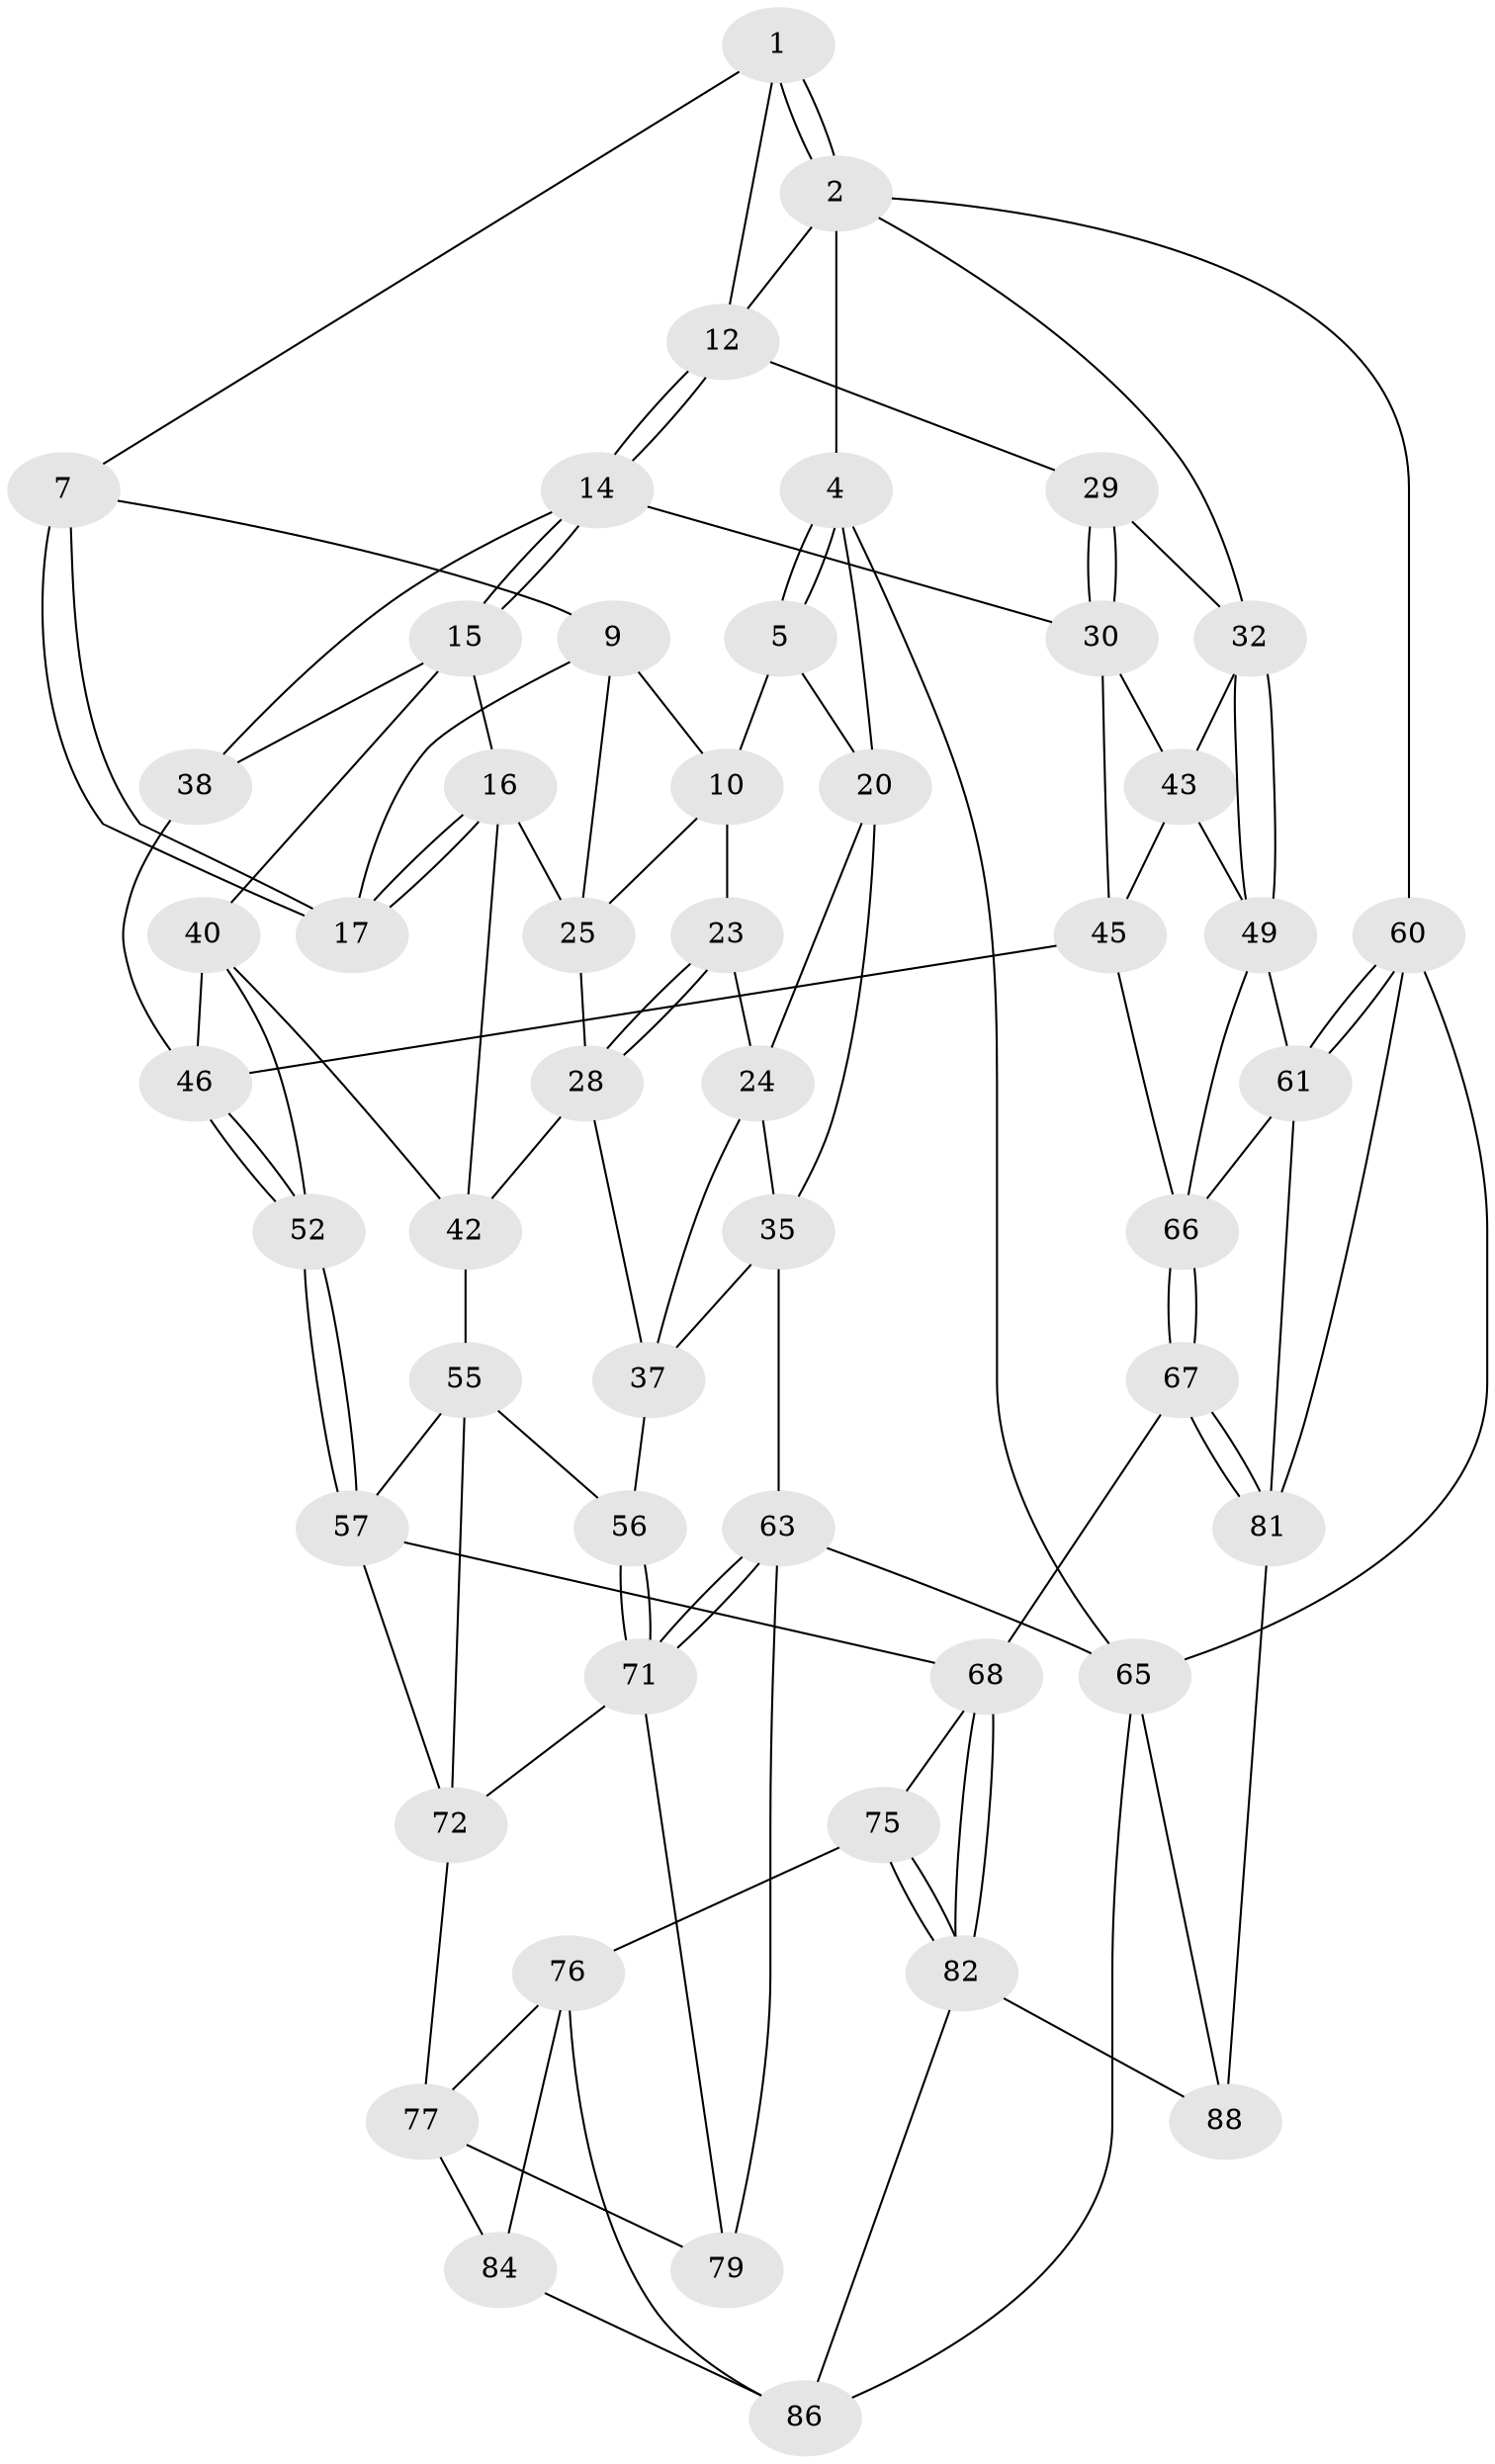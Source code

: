 // original degree distribution, {3: 0.022222222222222223, 5: 0.5555555555555556, 6: 0.2, 4: 0.2222222222222222}
// Generated by graph-tools (version 1.1) at 2025/42/03/06/25 10:42:27]
// undirected, 51 vertices, 114 edges
graph export_dot {
graph [start="1"]
  node [color=gray90,style=filled];
  1 [pos="+0.4338792807402864+0",super="+6"];
  2 [pos="+0.9560957626702198+0",super="+3"];
  4 [pos="+0+0"];
  5 [pos="+0.18734599139315639+0",super="+11"];
  7 [pos="+0.4172990968239871+0.03401653376032813",super="+8"];
  9 [pos="+0.3190435988322178+0.0697164428721124",super="+19"];
  10 [pos="+0.24701977591492652+0.04134785429365011",super="+22"];
  12 [pos="+0.5605507531293189+0.11634674899363648",super="+13"];
  14 [pos="+0.5393248345324373+0.17023612042777084",super="+31"];
  15 [pos="+0.4719277527435706+0.22055409981674826",super="+39"];
  16 [pos="+0.41836754290116046+0.21874624729051004",super="+26"];
  17 [pos="+0.4024494648379771+0.1809126860616582",super="+18"];
  20 [pos="+0.09970895631723384+0.14339734596558093",super="+21"];
  23 [pos="+0.24084415958830516+0.132740660152507"];
  24 [pos="+0.13771472088701997+0.20049327492727118",super="+34"];
  25 [pos="+0.2790426156367004+0.14170516894101573",super="+27"];
  28 [pos="+0.27900619202417426+0.28026390040212773",super="+36"];
  29 [pos="+0.7925712625495467+0.1891188783347449"];
  30 [pos="+0.7865043109020455+0.2055540443619508",super="+44"];
  32 [pos="+1+0.1890333799090315",super="+33"];
  35 [pos="+0+0.32057042219084564",super="+54"];
  37 [pos="+0.20708125362467808+0.3292233443414761",super="+53"];
  38 [pos="+0.6323406684872599+0.314267228678708"];
  40 [pos="+0.5150331432564759+0.3730764160377548",super="+41"];
  42 [pos="+0.4093768778189409+0.40333362602315914",super="+48"];
  43 [pos="+0.9059647699922562+0.34189993424978316",super="+50"];
  45 [pos="+0.7293774202427167+0.47622177476637095",super="+51"];
  46 [pos="+0.721845903310349+0.4775007939147429",super="+47"];
  49 [pos="+1+0.5067874484930994",super="+62"];
  52 [pos="+0.5989641066455536+0.5607000687291487"];
  55 [pos="+0.37818721831144403+0.5686314291854337",super="+59"];
  56 [pos="+0.25273311832192824+0.5477472316978228"];
  57 [pos="+0.5726281461028895+0.601421738793287",super="+58"];
  60 [pos="+1+1"];
  61 [pos="+1+0.9246154231940068",super="+80"];
  63 [pos="+0+0.8740462828602215",super="+64"];
  65 [pos="+0+1",super="+90"];
  66 [pos="+0.8853009004540185+0.6686828716699177",super="+70"];
  67 [pos="+0.8127384324616507+0.7818769670087804"];
  68 [pos="+0.7979739779878527+0.7843100463301673",super="+69"];
  71 [pos="+0.2557429996292055+0.7279365808661901",super="+73"];
  72 [pos="+0.3428086957038576+0.6889931825435831",super="+74"];
  75 [pos="+0.630261413508662+0.801218416092293"];
  76 [pos="+0.581943146968911+0.8343479358981237",super="+83"];
  77 [pos="+0.4343947717887452+0.82978144282073",super="+78"];
  79 [pos="+0.345513138541292+0.8871635341821286"];
  81 [pos="+0.8834063792025494+0.8535118388635428",super="+87"];
  82 [pos="+0.6958967227993957+1",super="+85"];
  84 [pos="+0.4508046980445837+0.9327747856927193"];
  86 [pos="+0.5564363898392234+0.9556462961099482",super="+89"];
  88 [pos="+0.6911264785225205+1"];
  1 -- 2;
  1 -- 2;
  1 -- 12;
  1 -- 7;
  2 -- 32;
  2 -- 4;
  2 -- 60;
  2 -- 12;
  4 -- 5;
  4 -- 5;
  4 -- 65;
  4 -- 20;
  5 -- 10;
  5 -- 20;
  7 -- 17 [weight=2];
  7 -- 17;
  7 -- 9;
  9 -- 10;
  9 -- 25;
  9 -- 17;
  10 -- 25;
  10 -- 23;
  12 -- 14;
  12 -- 14;
  12 -- 29;
  14 -- 15;
  14 -- 15;
  14 -- 38;
  14 -- 30;
  15 -- 16;
  15 -- 40;
  15 -- 38;
  16 -- 17;
  16 -- 17;
  16 -- 42;
  16 -- 25;
  20 -- 24;
  20 -- 35;
  23 -- 24;
  23 -- 28;
  23 -- 28;
  24 -- 35;
  24 -- 37;
  25 -- 28;
  28 -- 42;
  28 -- 37;
  29 -- 30;
  29 -- 30;
  29 -- 32;
  30 -- 43;
  30 -- 45;
  32 -- 49;
  32 -- 49;
  32 -- 43;
  35 -- 37;
  35 -- 63;
  37 -- 56;
  38 -- 46;
  40 -- 42;
  40 -- 52;
  40 -- 46;
  42 -- 55;
  43 -- 49;
  43 -- 45;
  45 -- 46;
  45 -- 66;
  46 -- 52;
  46 -- 52;
  49 -- 61;
  49 -- 66;
  52 -- 57;
  52 -- 57;
  55 -- 56;
  55 -- 72;
  55 -- 57;
  56 -- 71;
  56 -- 71;
  57 -- 68;
  57 -- 72;
  60 -- 61;
  60 -- 61;
  60 -- 65;
  60 -- 81;
  61 -- 81;
  61 -- 66;
  63 -- 71;
  63 -- 71;
  63 -- 65;
  63 -- 79;
  65 -- 88;
  65 -- 86;
  66 -- 67;
  66 -- 67;
  67 -- 68;
  67 -- 81;
  67 -- 81;
  68 -- 82;
  68 -- 82;
  68 -- 75;
  71 -- 72;
  71 -- 79;
  72 -- 77;
  75 -- 76;
  75 -- 82;
  75 -- 82;
  76 -- 77;
  76 -- 86;
  76 -- 84;
  77 -- 84;
  77 -- 79;
  81 -- 88;
  82 -- 88;
  82 -- 86;
  84 -- 86;
}
